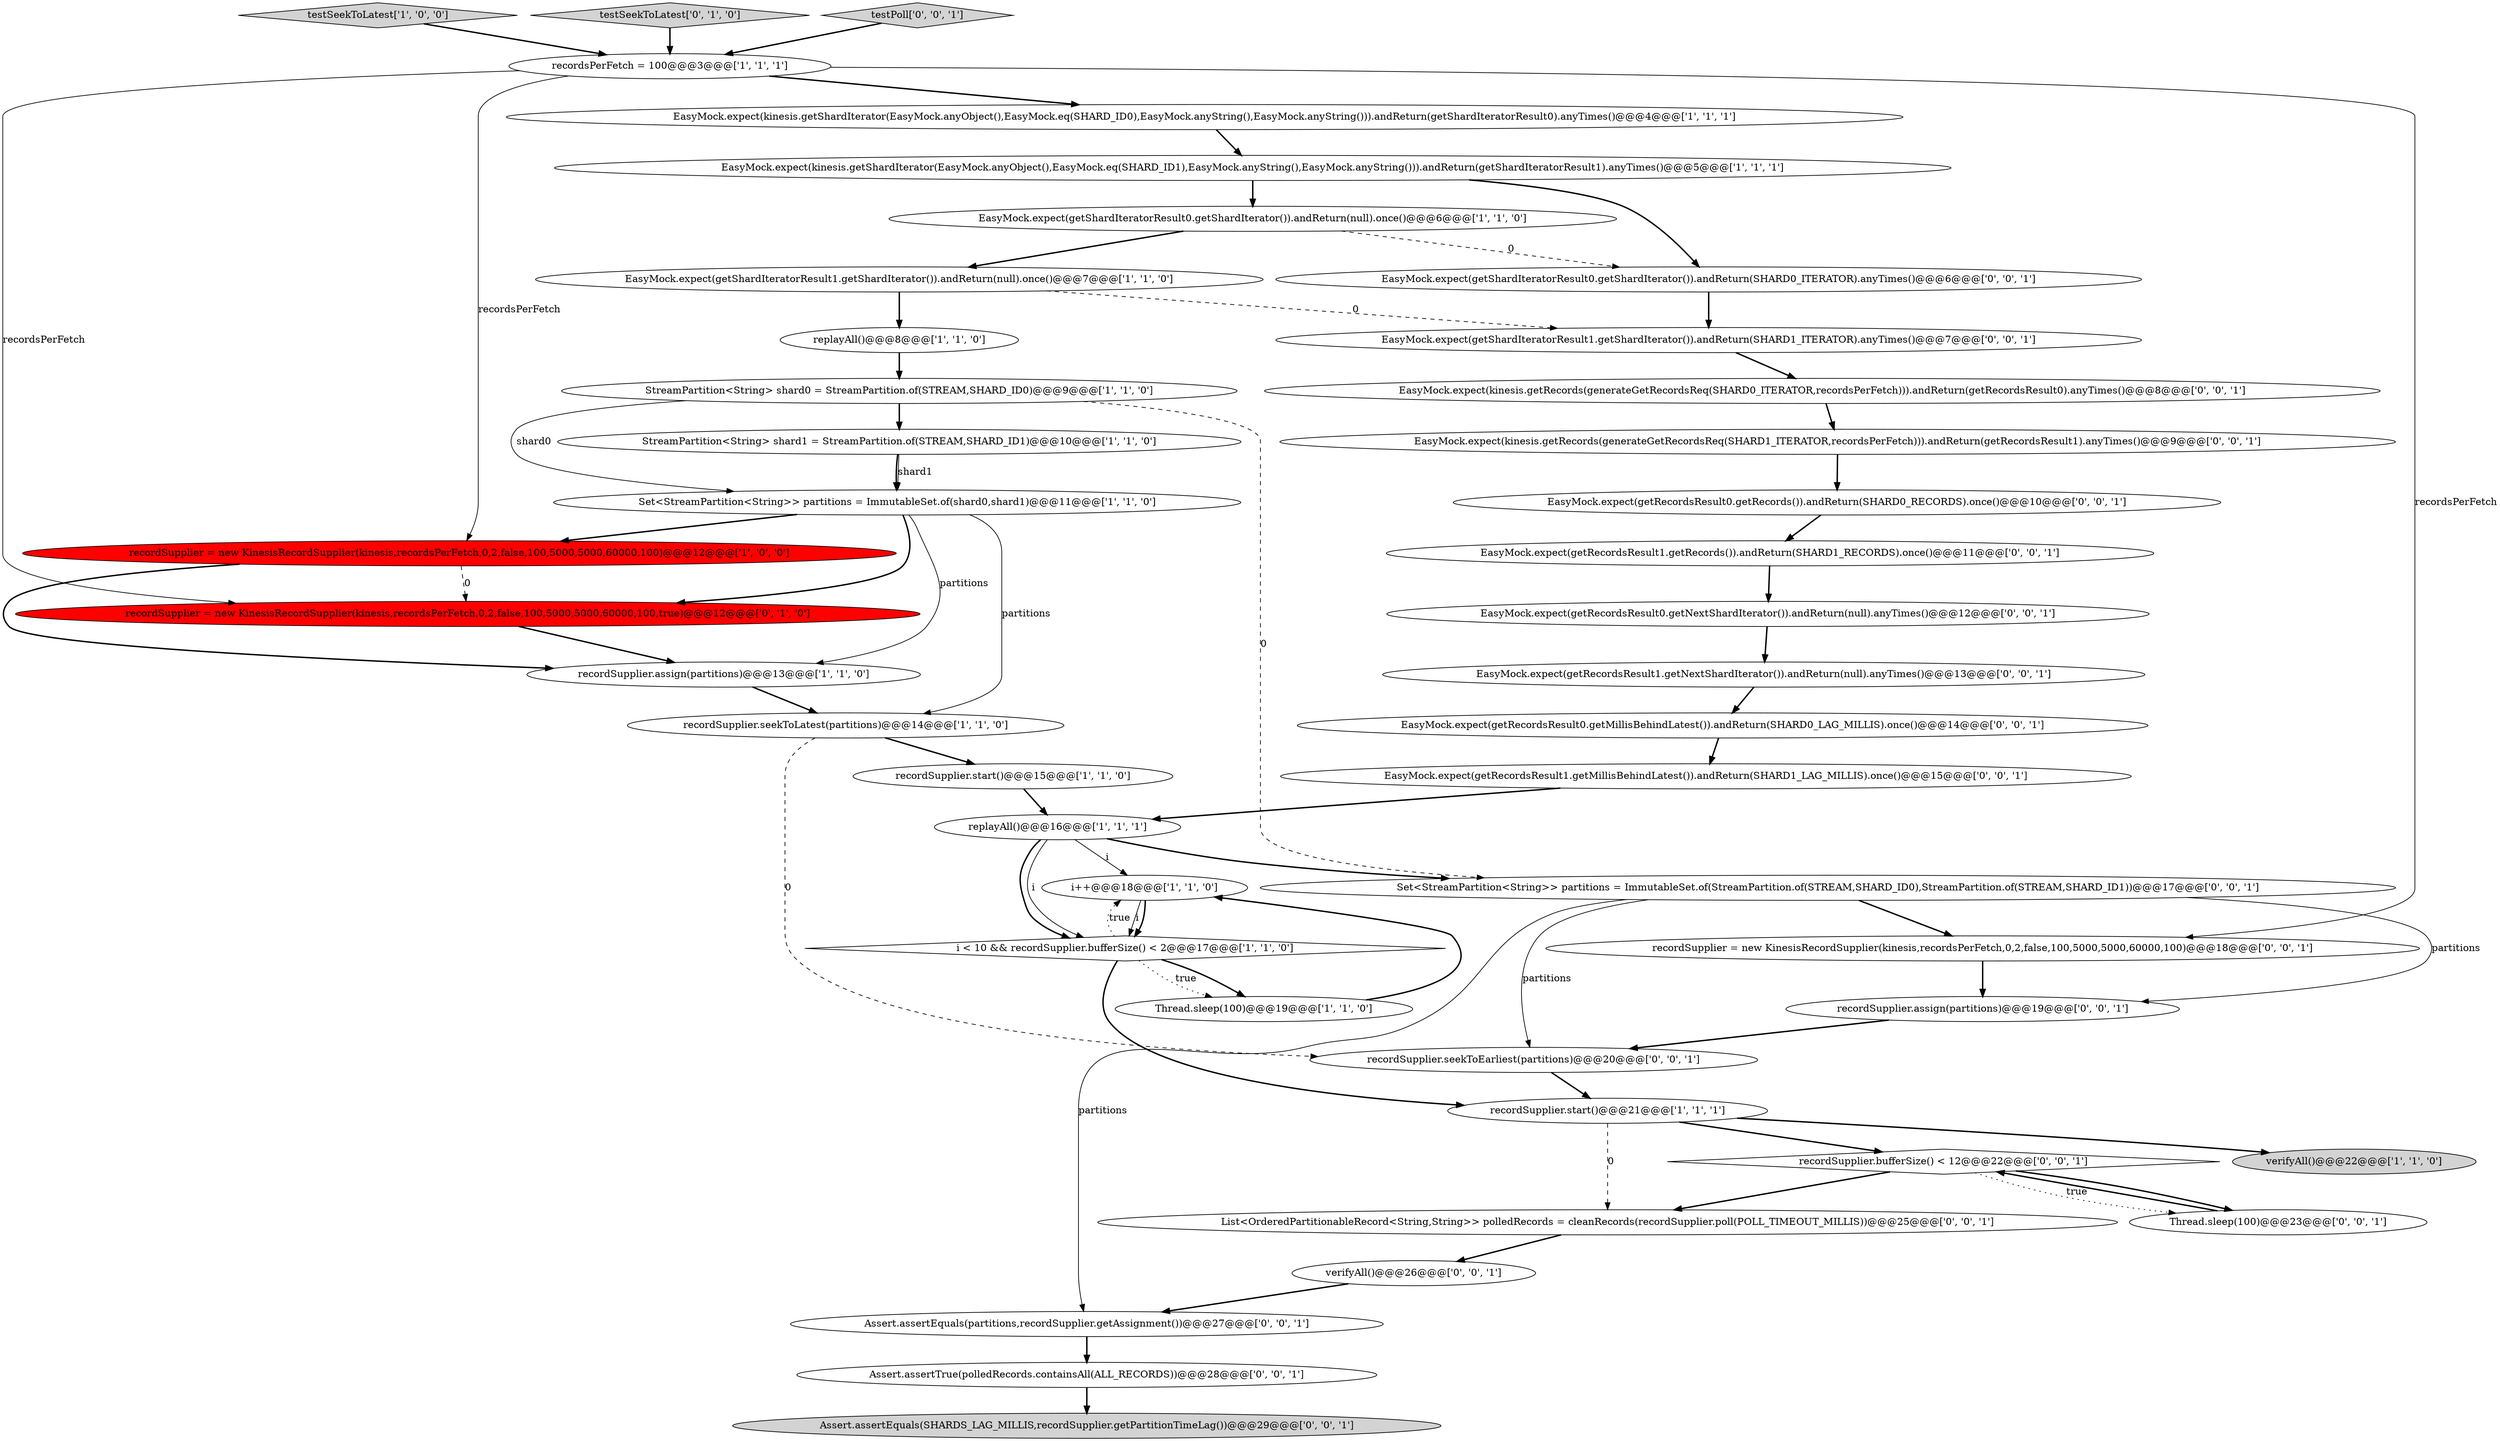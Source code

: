digraph {
14 [style = filled, label = "testSeekToLatest['1', '0', '0']", fillcolor = lightgray, shape = diamond image = "AAA0AAABBB1BBB"];
11 [style = filled, label = "recordSupplier.seekToLatest(partitions)@@@14@@@['1', '1', '0']", fillcolor = white, shape = ellipse image = "AAA0AAABBB1BBB"];
17 [style = filled, label = "StreamPartition<String> shard0 = StreamPartition.of(STREAM,SHARD_ID0)@@@9@@@['1', '1', '0']", fillcolor = white, shape = ellipse image = "AAA0AAABBB1BBB"];
26 [style = filled, label = "Assert.assertEquals(partitions,recordSupplier.getAssignment())@@@27@@@['0', '0', '1']", fillcolor = white, shape = ellipse image = "AAA0AAABBB3BBB"];
41 [style = filled, label = "EasyMock.expect(getRecordsResult0.getNextShardIterator()).andReturn(null).anyTimes()@@@12@@@['0', '0', '1']", fillcolor = white, shape = ellipse image = "AAA0AAABBB3BBB"];
8 [style = filled, label = "EasyMock.expect(getShardIteratorResult1.getShardIterator()).andReturn(null).once()@@@7@@@['1', '1', '0']", fillcolor = white, shape = ellipse image = "AAA0AAABBB1BBB"];
40 [style = filled, label = "EasyMock.expect(getShardIteratorResult0.getShardIterator()).andReturn(SHARD0_ITERATOR).anyTimes()@@@6@@@['0', '0', '1']", fillcolor = white, shape = ellipse image = "AAA0AAABBB3BBB"];
10 [style = filled, label = "verifyAll()@@@22@@@['1', '1', '0']", fillcolor = lightgray, shape = ellipse image = "AAA0AAABBB1BBB"];
5 [style = filled, label = "EasyMock.expect(kinesis.getShardIterator(EasyMock.anyObject(),EasyMock.eq(SHARD_ID1),EasyMock.anyString(),EasyMock.anyString())).andReturn(getShardIteratorResult1).anyTimes()@@@5@@@['1', '1', '1']", fillcolor = white, shape = ellipse image = "AAA0AAABBB1BBB"];
15 [style = filled, label = "replayAll()@@@16@@@['1', '1', '1']", fillcolor = white, shape = ellipse image = "AAA0AAABBB1BBB"];
6 [style = filled, label = "replayAll()@@@8@@@['1', '1', '0']", fillcolor = white, shape = ellipse image = "AAA0AAABBB1BBB"];
16 [style = filled, label = "Thread.sleep(100)@@@19@@@['1', '1', '0']", fillcolor = white, shape = ellipse image = "AAA0AAABBB1BBB"];
28 [style = filled, label = "recordSupplier.seekToEarliest(partitions)@@@20@@@['0', '0', '1']", fillcolor = white, shape = ellipse image = "AAA0AAABBB3BBB"];
1 [style = filled, label = "EasyMock.expect(getShardIteratorResult0.getShardIterator()).andReturn(null).once()@@@6@@@['1', '1', '0']", fillcolor = white, shape = ellipse image = "AAA0AAABBB1BBB"];
9 [style = filled, label = "EasyMock.expect(kinesis.getShardIterator(EasyMock.anyObject(),EasyMock.eq(SHARD_ID0),EasyMock.anyString(),EasyMock.anyString())).andReturn(getShardIteratorResult0).anyTimes()@@@4@@@['1', '1', '1']", fillcolor = white, shape = ellipse image = "AAA0AAABBB1BBB"];
25 [style = filled, label = "recordSupplier.bufferSize() < 12@@@22@@@['0', '0', '1']", fillcolor = white, shape = diamond image = "AAA0AAABBB3BBB"];
42 [style = filled, label = "EasyMock.expect(getRecordsResult1.getMillisBehindLatest()).andReturn(SHARD1_LAG_MILLIS).once()@@@15@@@['0', '0', '1']", fillcolor = white, shape = ellipse image = "AAA0AAABBB3BBB"];
20 [style = filled, label = "recordSupplier = new KinesisRecordSupplier(kinesis,recordsPerFetch,0,2,false,100,5000,5000,60000,100,true)@@@12@@@['0', '1', '0']", fillcolor = red, shape = ellipse image = "AAA1AAABBB2BBB"];
24 [style = filled, label = "EasyMock.expect(kinesis.getRecords(generateGetRecordsReq(SHARD0_ITERATOR,recordsPerFetch))).andReturn(getRecordsResult0).anyTimes()@@@8@@@['0', '0', '1']", fillcolor = white, shape = ellipse image = "AAA0AAABBB3BBB"];
21 [style = filled, label = "testSeekToLatest['0', '1', '0']", fillcolor = lightgray, shape = diamond image = "AAA0AAABBB2BBB"];
19 [style = filled, label = "Set<StreamPartition<String>> partitions = ImmutableSet.of(shard0,shard1)@@@11@@@['1', '1', '0']", fillcolor = white, shape = ellipse image = "AAA0AAABBB1BBB"];
0 [style = filled, label = "recordSupplier.assign(partitions)@@@13@@@['1', '1', '0']", fillcolor = white, shape = ellipse image = "AAA0AAABBB1BBB"];
22 [style = filled, label = "EasyMock.expect(kinesis.getRecords(generateGetRecordsReq(SHARD1_ITERATOR,recordsPerFetch))).andReturn(getRecordsResult1).anyTimes()@@@9@@@['0', '0', '1']", fillcolor = white, shape = ellipse image = "AAA0AAABBB3BBB"];
18 [style = filled, label = "recordSupplier = new KinesisRecordSupplier(kinesis,recordsPerFetch,0,2,false,100,5000,5000,60000,100)@@@12@@@['1', '0', '0']", fillcolor = red, shape = ellipse image = "AAA1AAABBB1BBB"];
29 [style = filled, label = "Assert.assertEquals(SHARDS_LAG_MILLIS,recordSupplier.getPartitionTimeLag())@@@29@@@['0', '0', '1']", fillcolor = lightgray, shape = ellipse image = "AAA0AAABBB3BBB"];
31 [style = filled, label = "List<OrderedPartitionableRecord<String,String>> polledRecords = cleanRecords(recordSupplier.poll(POLL_TIMEOUT_MILLIS))@@@25@@@['0', '0', '1']", fillcolor = white, shape = ellipse image = "AAA0AAABBB3BBB"];
39 [style = filled, label = "testPoll['0', '0', '1']", fillcolor = lightgray, shape = diamond image = "AAA0AAABBB3BBB"];
13 [style = filled, label = "i++@@@18@@@['1', '1', '0']", fillcolor = white, shape = ellipse image = "AAA0AAABBB1BBB"];
35 [style = filled, label = "EasyMock.expect(getRecordsResult0.getMillisBehindLatest()).andReturn(SHARD0_LAG_MILLIS).once()@@@14@@@['0', '0', '1']", fillcolor = white, shape = ellipse image = "AAA0AAABBB3BBB"];
36 [style = filled, label = "EasyMock.expect(getRecordsResult0.getRecords()).andReturn(SHARD0_RECORDS).once()@@@10@@@['0', '0', '1']", fillcolor = white, shape = ellipse image = "AAA0AAABBB3BBB"];
43 [style = filled, label = "EasyMock.expect(getRecordsResult1.getRecords()).andReturn(SHARD1_RECORDS).once()@@@11@@@['0', '0', '1']", fillcolor = white, shape = ellipse image = "AAA0AAABBB3BBB"];
2 [style = filled, label = "recordSupplier.start()@@@15@@@['1', '1', '0']", fillcolor = white, shape = ellipse image = "AAA0AAABBB1BBB"];
33 [style = filled, label = "Assert.assertTrue(polledRecords.containsAll(ALL_RECORDS))@@@28@@@['0', '0', '1']", fillcolor = white, shape = ellipse image = "AAA0AAABBB3BBB"];
38 [style = filled, label = "recordSupplier = new KinesisRecordSupplier(kinesis,recordsPerFetch,0,2,false,100,5000,5000,60000,100)@@@18@@@['0', '0', '1']", fillcolor = white, shape = ellipse image = "AAA0AAABBB3BBB"];
7 [style = filled, label = "recordsPerFetch = 100@@@3@@@['1', '1', '1']", fillcolor = white, shape = ellipse image = "AAA0AAABBB1BBB"];
30 [style = filled, label = "EasyMock.expect(getRecordsResult1.getNextShardIterator()).andReturn(null).anyTimes()@@@13@@@['0', '0', '1']", fillcolor = white, shape = ellipse image = "AAA0AAABBB3BBB"];
12 [style = filled, label = "i < 10 && recordSupplier.bufferSize() < 2@@@17@@@['1', '1', '0']", fillcolor = white, shape = diamond image = "AAA0AAABBB1BBB"];
32 [style = filled, label = "Set<StreamPartition<String>> partitions = ImmutableSet.of(StreamPartition.of(STREAM,SHARD_ID0),StreamPartition.of(STREAM,SHARD_ID1))@@@17@@@['0', '0', '1']", fillcolor = white, shape = ellipse image = "AAA0AAABBB3BBB"];
27 [style = filled, label = "recordSupplier.assign(partitions)@@@19@@@['0', '0', '1']", fillcolor = white, shape = ellipse image = "AAA0AAABBB3BBB"];
34 [style = filled, label = "EasyMock.expect(getShardIteratorResult1.getShardIterator()).andReturn(SHARD1_ITERATOR).anyTimes()@@@7@@@['0', '0', '1']", fillcolor = white, shape = ellipse image = "AAA0AAABBB3BBB"];
4 [style = filled, label = "recordSupplier.start()@@@21@@@['1', '1', '1']", fillcolor = white, shape = ellipse image = "AAA0AAABBB1BBB"];
3 [style = filled, label = "StreamPartition<String> shard1 = StreamPartition.of(STREAM,SHARD_ID1)@@@10@@@['1', '1', '0']", fillcolor = white, shape = ellipse image = "AAA0AAABBB1BBB"];
37 [style = filled, label = "verifyAll()@@@26@@@['0', '0', '1']", fillcolor = white, shape = ellipse image = "AAA0AAABBB3BBB"];
23 [style = filled, label = "Thread.sleep(100)@@@23@@@['0', '0', '1']", fillcolor = white, shape = ellipse image = "AAA0AAABBB3BBB"];
36->43 [style = bold, label=""];
6->17 [style = bold, label=""];
4->10 [style = bold, label=""];
31->37 [style = bold, label=""];
23->25 [style = bold, label=""];
16->13 [style = bold, label=""];
19->18 [style = bold, label=""];
1->8 [style = bold, label=""];
7->18 [style = solid, label="recordsPerFetch"];
4->25 [style = bold, label=""];
37->26 [style = bold, label=""];
32->28 [style = solid, label="partitions"];
35->42 [style = bold, label=""];
25->23 [style = bold, label=""];
19->20 [style = bold, label=""];
27->28 [style = bold, label=""];
20->0 [style = bold, label=""];
32->27 [style = solid, label="partitions"];
4->31 [style = dashed, label="0"];
38->27 [style = bold, label=""];
0->11 [style = bold, label=""];
15->13 [style = solid, label="i"];
7->20 [style = solid, label="recordsPerFetch"];
8->34 [style = dashed, label="0"];
8->6 [style = bold, label=""];
17->32 [style = dashed, label="0"];
12->16 [style = bold, label=""];
40->34 [style = bold, label=""];
19->11 [style = solid, label="partitions"];
24->22 [style = bold, label=""];
15->12 [style = solid, label="i"];
11->2 [style = bold, label=""];
13->12 [style = solid, label="i"];
14->7 [style = bold, label=""];
25->31 [style = bold, label=""];
33->29 [style = bold, label=""];
1->40 [style = dashed, label="0"];
7->9 [style = bold, label=""];
32->38 [style = bold, label=""];
11->28 [style = dashed, label="0"];
5->1 [style = bold, label=""];
41->30 [style = bold, label=""];
12->13 [style = dotted, label="true"];
13->12 [style = bold, label=""];
34->24 [style = bold, label=""];
30->35 [style = bold, label=""];
3->19 [style = bold, label=""];
12->4 [style = bold, label=""];
39->7 [style = bold, label=""];
17->19 [style = solid, label="shard0"];
12->16 [style = dotted, label="true"];
22->36 [style = bold, label=""];
18->20 [style = dashed, label="0"];
2->15 [style = bold, label=""];
7->38 [style = solid, label="recordsPerFetch"];
17->3 [style = bold, label=""];
9->5 [style = bold, label=""];
21->7 [style = bold, label=""];
43->41 [style = bold, label=""];
3->19 [style = solid, label="shard1"];
19->0 [style = solid, label="partitions"];
15->12 [style = bold, label=""];
25->23 [style = dotted, label="true"];
5->40 [style = bold, label=""];
15->32 [style = bold, label=""];
26->33 [style = bold, label=""];
18->0 [style = bold, label=""];
32->26 [style = solid, label="partitions"];
42->15 [style = bold, label=""];
28->4 [style = bold, label=""];
}
